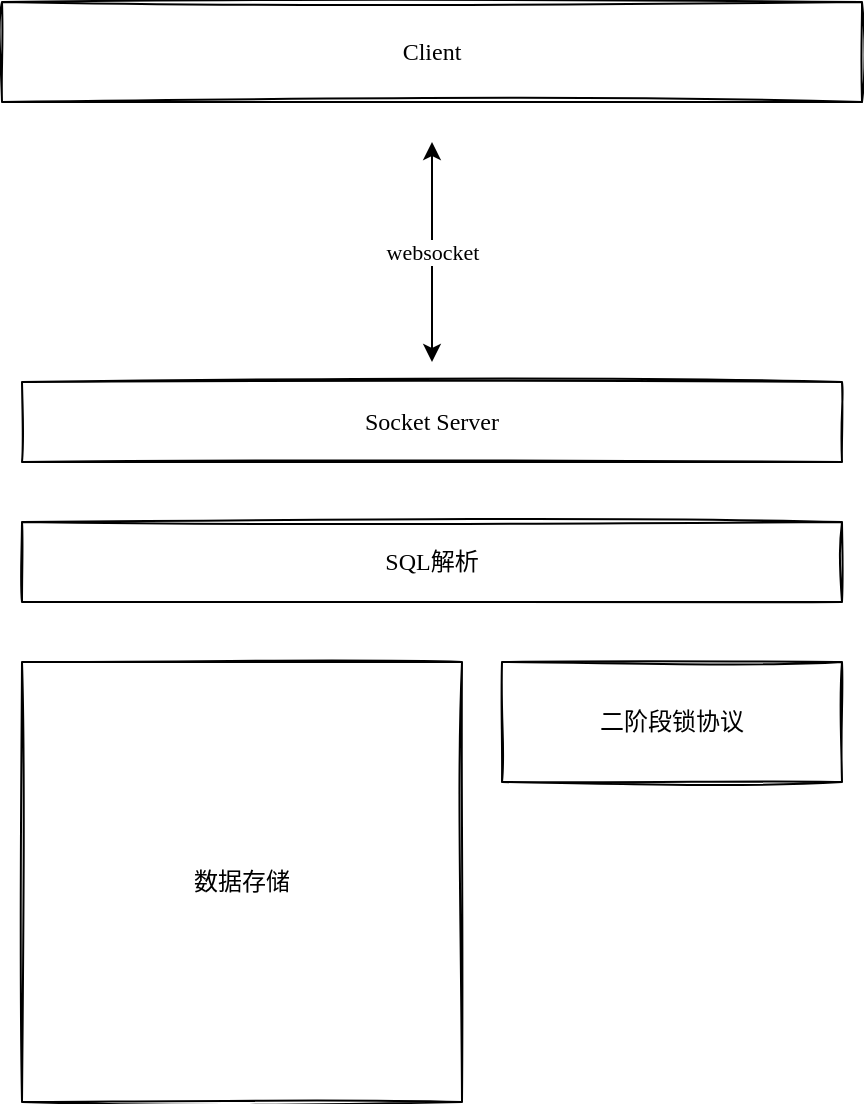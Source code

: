 <mxfile version="16.0.2" type="device" pages="2"><diagram id="dRjUJaQfun6qTjOaAgKx" name="第 1 页"><mxGraphModel dx="946" dy="1786" grid="1" gridSize="10" guides="1" tooltips="1" connect="1" arrows="1" fold="1" page="1" pageScale="1" pageWidth="827" pageHeight="1169" math="0" shadow="0"><root><mxCell id="0"/><mxCell id="1" parent="0"/><mxCell id="H_44YT4-sEacstK39Qy5-1" value="SQL解析" style="rounded=0;whiteSpace=wrap;html=1;fillColor=none;sketch=1;fontFamily=Comic Sans MS;" parent="1" vertex="1"><mxGeometry x="130" y="150" width="410" height="40" as="geometry"/></mxCell><mxCell id="H_44YT4-sEacstK39Qy5-2" value="数据存储" style="rounded=0;whiteSpace=wrap;html=1;fillColor=none;sketch=1;fontFamily=Comic Sans MS;" parent="1" vertex="1"><mxGeometry x="130" y="220" width="220" height="220" as="geometry"/></mxCell><mxCell id="H_44YT4-sEacstK39Qy5-3" value="二阶段锁协议" style="rounded=0;whiteSpace=wrap;html=1;fillColor=none;sketch=1;fontFamily=Comic Sans MS;" parent="1" vertex="1"><mxGeometry x="370" y="220" width="170" height="60" as="geometry"/></mxCell><mxCell id="H_44YT4-sEacstK39Qy5-4" value="Client" style="rounded=0;whiteSpace=wrap;html=1;fillColor=none;sketch=1;fontFamily=Comic Sans MS;" parent="1" vertex="1"><mxGeometry x="120" y="-110" width="430" height="50" as="geometry"/></mxCell><mxCell id="H_44YT4-sEacstK39Qy5-5" value="websocket" style="endArrow=classic;startArrow=classic;html=1;rounded=0;fontFamily=Comic Sans MS;" parent="1" edge="1"><mxGeometry width="50" height="50" relative="1" as="geometry"><mxPoint x="335" y="70" as="sourcePoint"/><mxPoint x="335" y="-40" as="targetPoint"/></mxGeometry></mxCell><mxCell id="H_44YT4-sEacstK39Qy5-6" value="Socket Server" style="rounded=0;whiteSpace=wrap;html=1;fillColor=none;sketch=1;fontFamily=Comic Sans MS;" parent="1" vertex="1"><mxGeometry x="130" y="80" width="410" height="40" as="geometry"/></mxCell></root></mxGraphModel></diagram><diagram id="KUDCgvloVUbGzgw-fhPB" name="SQL 解析"><mxGraphModel dx="946" dy="617" grid="1" gridSize="10" guides="1" tooltips="1" connect="1" arrows="1" fold="1" page="1" pageScale="1" pageWidth="827" pageHeight="1169" math="0" shadow="0"><root><mxCell id="Y0zHNCzXvbYv9VuNBrtB-0"/><mxCell id="Y0zHNCzXvbYv9VuNBrtB-1" parent="Y0zHNCzXvbYv9VuNBrtB-0"/><mxCell id="Y0zHNCzXvbYv9VuNBrtB-2" value="字节读取" style="rounded=0;whiteSpace=wrap;html=1;sketch=1;fontFamily=Comic Sans MS;fillColor=none;" vertex="1" parent="Y0zHNCzXvbYv9VuNBrtB-1"><mxGeometry x="100" y="160" width="500" height="50" as="geometry"/></mxCell><mxCell id="Y0zHNCzXvbYv9VuNBrtB-3" value="转换对象" style="rounded=0;whiteSpace=wrap;html=1;sketch=1;fontFamily=Comic Sans MS;fillColor=none;" vertex="1" parent="Y0zHNCzXvbYv9VuNBrtB-1"><mxGeometry x="100" y="320" width="500" height="50" as="geometry"/></mxCell></root></mxGraphModel></diagram></mxfile>